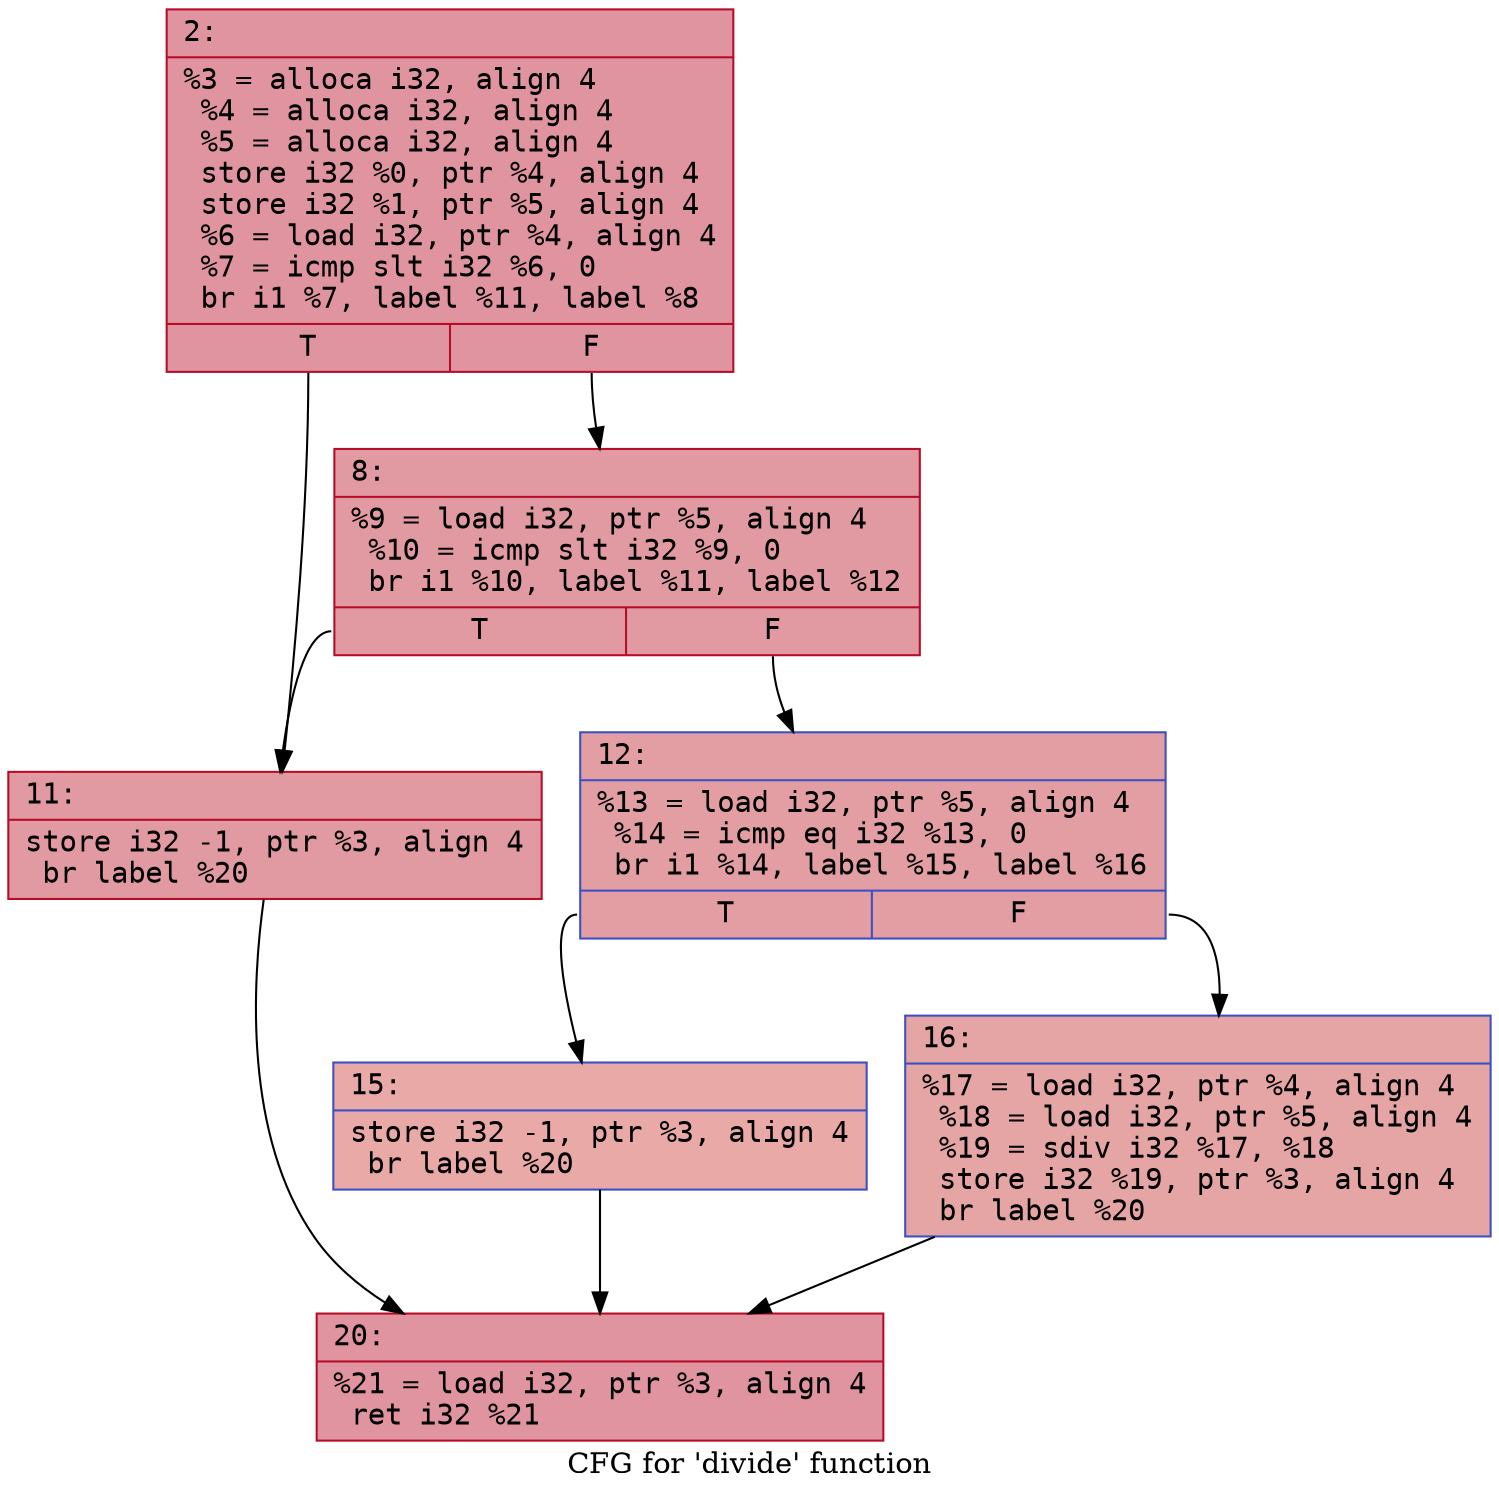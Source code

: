 digraph "CFG for 'divide' function" {
	label="CFG for 'divide' function";

	Node0x5efa87964f10 [shape=record,color="#b70d28ff", style=filled, fillcolor="#b70d2870" fontname="Courier",label="{2:\l|  %3 = alloca i32, align 4\l  %4 = alloca i32, align 4\l  %5 = alloca i32, align 4\l  store i32 %0, ptr %4, align 4\l  store i32 %1, ptr %5, align 4\l  %6 = load i32, ptr %4, align 4\l  %7 = icmp slt i32 %6, 0\l  br i1 %7, label %11, label %8\l|{<s0>T|<s1>F}}"];
	Node0x5efa87964f10:s0 -> Node0x5efa87965ad0[tooltip="2 -> 11\nProbability 37.50%" ];
	Node0x5efa87964f10:s1 -> Node0x5efa87965a80[tooltip="2 -> 8\nProbability 62.50%" ];
	Node0x5efa87965a80 [shape=record,color="#b70d28ff", style=filled, fillcolor="#bb1b2c70" fontname="Courier",label="{8:\l|  %9 = load i32, ptr %5, align 4\l  %10 = icmp slt i32 %9, 0\l  br i1 %10, label %11, label %12\l|{<s0>T|<s1>F}}"];
	Node0x5efa87965a80:s0 -> Node0x5efa87965ad0[tooltip="8 -> 11\nProbability 37.50%" ];
	Node0x5efa87965a80:s1 -> Node0x5efa87965b20[tooltip="8 -> 12\nProbability 62.50%" ];
	Node0x5efa87965ad0 [shape=record,color="#b70d28ff", style=filled, fillcolor="#bb1b2c70" fontname="Courier",label="{11:\l|  store i32 -1, ptr %3, align 4\l  br label %20\l}"];
	Node0x5efa87965ad0 -> Node0x5efa87965c10[tooltip="11 -> 20\nProbability 100.00%" ];
	Node0x5efa87965b20 [shape=record,color="#3d50c3ff", style=filled, fillcolor="#be242e70" fontname="Courier",label="{12:\l|  %13 = load i32, ptr %5, align 4\l  %14 = icmp eq i32 %13, 0\l  br i1 %14, label %15, label %16\l|{<s0>T|<s1>F}}"];
	Node0x5efa87965b20:s0 -> Node0x5efa87965b70[tooltip="12 -> 15\nProbability 37.50%" ];
	Node0x5efa87965b20:s1 -> Node0x5efa87965bc0[tooltip="12 -> 16\nProbability 62.50%" ];
	Node0x5efa87965b70 [shape=record,color="#3d50c3ff", style=filled, fillcolor="#ca3b3770" fontname="Courier",label="{15:\l|  store i32 -1, ptr %3, align 4\l  br label %20\l}"];
	Node0x5efa87965b70 -> Node0x5efa87965c10[tooltip="15 -> 20\nProbability 100.00%" ];
	Node0x5efa87965bc0 [shape=record,color="#3d50c3ff", style=filled, fillcolor="#c5333470" fontname="Courier",label="{16:\l|  %17 = load i32, ptr %4, align 4\l  %18 = load i32, ptr %5, align 4\l  %19 = sdiv i32 %17, %18\l  store i32 %19, ptr %3, align 4\l  br label %20\l}"];
	Node0x5efa87965bc0 -> Node0x5efa87965c10[tooltip="16 -> 20\nProbability 100.00%" ];
	Node0x5efa87965c10 [shape=record,color="#b70d28ff", style=filled, fillcolor="#b70d2870" fontname="Courier",label="{20:\l|  %21 = load i32, ptr %3, align 4\l  ret i32 %21\l}"];
}
